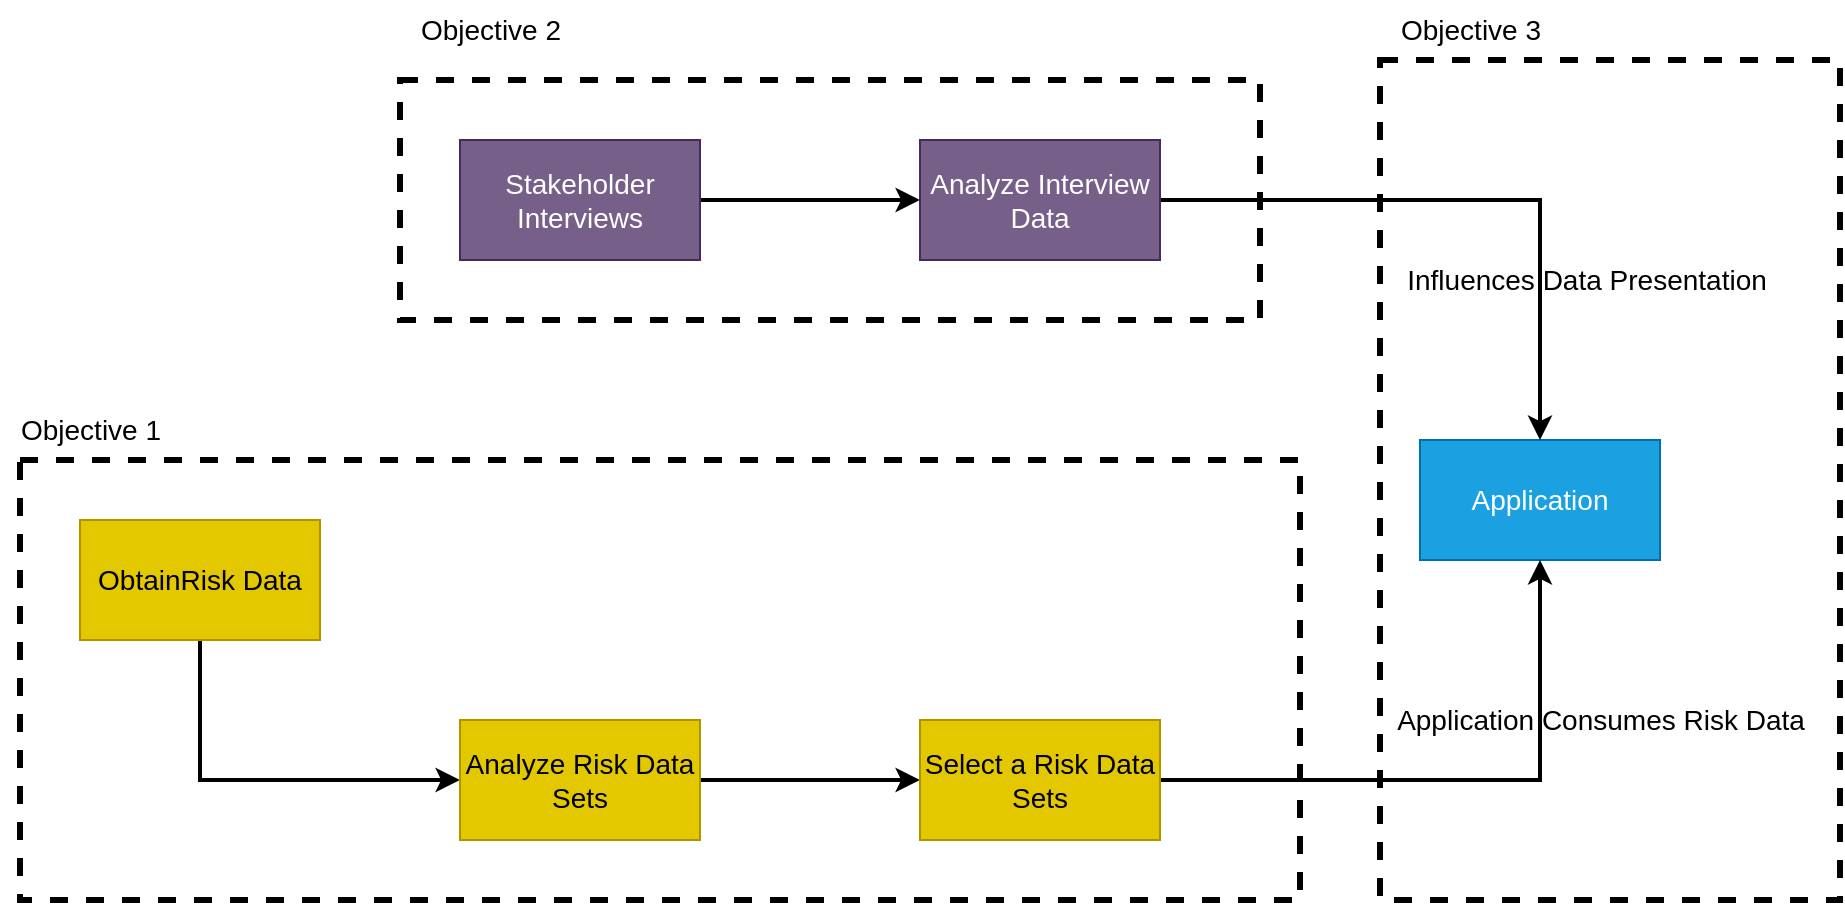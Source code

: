 <mxfile version="21.3.2" type="device">
  <diagram name="Page-1" id="oT7FujqdO3Rk_ueI1f_w">
    <mxGraphModel dx="2074" dy="1074" grid="1" gridSize="10" guides="1" tooltips="1" connect="1" arrows="1" fold="1" page="1" pageScale="1" pageWidth="1100" pageHeight="850" background="#ffffff" math="0" shadow="0">
      <root>
        <mxCell id="0" />
        <mxCell id="1" parent="0" />
        <mxCell id="hay_Qiz9G32mWAZj3tgY-4" style="edgeStyle=orthogonalEdgeStyle;rounded=0;orthogonalLoop=1;jettySize=auto;html=1;exitX=0.5;exitY=1;exitDx=0;exitDy=0;entryX=0;entryY=0.5;entryDx=0;entryDy=0;strokeColor=#000000;strokeWidth=2;" edge="1" parent="1" source="hay_Qiz9G32mWAZj3tgY-1" target="hay_Qiz9G32mWAZj3tgY-5">
          <mxGeometry relative="1" as="geometry">
            <mxPoint x="280" y="460" as="targetPoint" />
          </mxGeometry>
        </mxCell>
        <mxCell id="hay_Qiz9G32mWAZj3tgY-1" value="&lt;font style=&quot;font-size: 14px;&quot;&gt;ObtainRisk Data&lt;/font&gt;" style="rounded=0;whiteSpace=wrap;html=1;fillColor=#e3c800;fontColor=#000000;strokeColor=#B09500;" vertex="1" parent="1">
          <mxGeometry x="130" y="330" width="120" height="60" as="geometry" />
        </mxCell>
        <mxCell id="hay_Qiz9G32mWAZj3tgY-2" value="&lt;font style=&quot;font-size: 14px;&quot;&gt;Application&lt;/font&gt;" style="rounded=0;whiteSpace=wrap;html=1;fillColor=#1ba1e2;fontColor=#ffffff;strokeColor=#006EAF;" vertex="1" parent="1">
          <mxGeometry x="800" y="290" width="120" height="60" as="geometry" />
        </mxCell>
        <mxCell id="hay_Qiz9G32mWAZj3tgY-10" style="edgeStyle=orthogonalEdgeStyle;rounded=0;orthogonalLoop=1;jettySize=auto;html=1;exitX=1;exitY=0.5;exitDx=0;exitDy=0;entryX=0;entryY=0.5;entryDx=0;entryDy=0;strokeColor=#000000;strokeWidth=2;" edge="1" parent="1" source="hay_Qiz9G32mWAZj3tgY-5" target="hay_Qiz9G32mWAZj3tgY-9">
          <mxGeometry relative="1" as="geometry" />
        </mxCell>
        <mxCell id="hay_Qiz9G32mWAZj3tgY-5" value="&lt;font style=&quot;font-size: 14px;&quot;&gt;Analyze Risk Data Sets&lt;/font&gt;" style="rounded=0;whiteSpace=wrap;html=1;fillColor=#e3c800;fontColor=#000000;strokeColor=#B09500;" vertex="1" parent="1">
          <mxGeometry x="320" y="430" width="120" height="60" as="geometry" />
        </mxCell>
        <mxCell id="hay_Qiz9G32mWAZj3tgY-11" style="edgeStyle=orthogonalEdgeStyle;rounded=0;orthogonalLoop=1;jettySize=auto;html=1;exitX=1;exitY=0.5;exitDx=0;exitDy=0;entryX=0.5;entryY=1;entryDx=0;entryDy=0;strokeColor=#000000;strokeWidth=2;" edge="1" parent="1" source="hay_Qiz9G32mWAZj3tgY-9" target="hay_Qiz9G32mWAZj3tgY-2">
          <mxGeometry relative="1" as="geometry" />
        </mxCell>
        <mxCell id="hay_Qiz9G32mWAZj3tgY-12" value="&lt;font style=&quot;font-size: 14px;&quot;&gt;Application Consumes Risk Data&lt;/font&gt;" style="edgeLabel;html=1;align=center;verticalAlign=middle;resizable=0;points=[];fontColor=#000000;labelBackgroundColor=none;" vertex="1" connectable="0" parent="hay_Qiz9G32mWAZj3tgY-11">
          <mxGeometry x="-0.292" y="1" relative="1" as="geometry">
            <mxPoint x="114" y="-29" as="offset" />
          </mxGeometry>
        </mxCell>
        <mxCell id="hay_Qiz9G32mWAZj3tgY-9" value="&lt;font style=&quot;font-size: 14px;&quot;&gt;Select a Risk Data Sets&lt;/font&gt;" style="rounded=0;whiteSpace=wrap;html=1;fillColor=#e3c800;fontColor=#000000;strokeColor=#B09500;" vertex="1" parent="1">
          <mxGeometry x="550" y="430" width="120" height="60" as="geometry" />
        </mxCell>
        <mxCell id="hay_Qiz9G32mWAZj3tgY-16" style="edgeStyle=orthogonalEdgeStyle;rounded=0;orthogonalLoop=1;jettySize=auto;html=1;exitX=1;exitY=0.5;exitDx=0;exitDy=0;entryX=0;entryY=0.5;entryDx=0;entryDy=0;strokeColor=#000000;strokeWidth=2;" edge="1" parent="1" source="hay_Qiz9G32mWAZj3tgY-13" target="hay_Qiz9G32mWAZj3tgY-15">
          <mxGeometry relative="1" as="geometry" />
        </mxCell>
        <mxCell id="hay_Qiz9G32mWAZj3tgY-13" value="&lt;font style=&quot;font-size: 14px;&quot;&gt;Stakeholder Interviews&lt;/font&gt;" style="rounded=0;whiteSpace=wrap;html=1;fillColor=#76608a;fontColor=#ffffff;strokeColor=#432D57;" vertex="1" parent="1">
          <mxGeometry x="320" y="140" width="120" height="60" as="geometry" />
        </mxCell>
        <mxCell id="hay_Qiz9G32mWAZj3tgY-17" style="edgeStyle=orthogonalEdgeStyle;rounded=0;orthogonalLoop=1;jettySize=auto;html=1;exitX=1;exitY=0.5;exitDx=0;exitDy=0;entryX=0.5;entryY=0;entryDx=0;entryDy=0;strokeColor=#000000;strokeWidth=2;" edge="1" parent="1" source="hay_Qiz9G32mWAZj3tgY-15" target="hay_Qiz9G32mWAZj3tgY-2">
          <mxGeometry relative="1" as="geometry" />
        </mxCell>
        <mxCell id="hay_Qiz9G32mWAZj3tgY-15" value="&lt;font style=&quot;font-size: 14px;&quot;&gt;Analyze Interview Data&lt;br&gt;&lt;/font&gt;" style="rounded=0;whiteSpace=wrap;html=1;fillColor=#76608a;fontColor=#ffffff;strokeColor=#432D57;" vertex="1" parent="1">
          <mxGeometry x="550" y="140" width="120" height="60" as="geometry" />
        </mxCell>
        <mxCell id="hay_Qiz9G32mWAZj3tgY-19" value="" style="rounded=0;whiteSpace=wrap;html=1;fillColor=none;dashed=1;strokeColor=#000000;strokeWidth=3;" vertex="1" parent="1">
          <mxGeometry x="290" y="110" width="430" height="120" as="geometry" />
        </mxCell>
        <mxCell id="hay_Qiz9G32mWAZj3tgY-20" value="" style="rounded=0;whiteSpace=wrap;html=1;fillColor=none;dashed=1;strokeColor=#000000;strokeWidth=3;" vertex="1" parent="1">
          <mxGeometry x="100" y="300" width="640" height="220" as="geometry" />
        </mxCell>
        <mxCell id="hay_Qiz9G32mWAZj3tgY-21" value="" style="rounded=0;whiteSpace=wrap;html=1;fillColor=none;dashed=1;strokeColor=#000000;strokeWidth=3;" vertex="1" parent="1">
          <mxGeometry x="780" y="100" width="230" height="420" as="geometry" />
        </mxCell>
        <mxCell id="hay_Qiz9G32mWAZj3tgY-22" value="&lt;font style=&quot;font-size: 14px;&quot; color=&quot;#000000&quot;&gt;Objective 1&lt;/font&gt;" style="text;html=1;align=center;verticalAlign=middle;resizable=0;points=[];autosize=1;strokeColor=none;fillColor=none;" vertex="1" parent="1">
          <mxGeometry x="90" y="270" width="90" height="30" as="geometry" />
        </mxCell>
        <mxCell id="hay_Qiz9G32mWAZj3tgY-23" value="&lt;font style=&quot;font-size: 14px;&quot; color=&quot;#000000&quot;&gt;Objective 2&lt;br&gt;&lt;/font&gt;" style="text;html=1;align=center;verticalAlign=middle;resizable=0;points=[];autosize=1;strokeColor=none;fillColor=none;" vertex="1" parent="1">
          <mxGeometry x="290" y="70" width="90" height="30" as="geometry" />
        </mxCell>
        <mxCell id="hay_Qiz9G32mWAZj3tgY-24" value="&lt;font style=&quot;font-size: 14px;&quot; color=&quot;#000000&quot;&gt;Objective 3&lt;br&gt;&lt;/font&gt;" style="text;html=1;align=center;verticalAlign=middle;resizable=0;points=[];autosize=1;strokeColor=none;fillColor=none;" vertex="1" parent="1">
          <mxGeometry x="780" y="70" width="90" height="30" as="geometry" />
        </mxCell>
        <mxCell id="hay_Qiz9G32mWAZj3tgY-18" value="&lt;font style=&quot;font-size: 14px;&quot; color=&quot;#000000&quot;&gt;Influences Data Presentation&lt;/font&gt;" style="edgeLabel;html=1;align=center;verticalAlign=middle;resizable=0;points=[];labelBackgroundColor=none;" vertex="1" connectable="0" parent="1">
          <mxGeometry x="883" y="210" as="geometry" />
        </mxCell>
      </root>
    </mxGraphModel>
  </diagram>
</mxfile>
